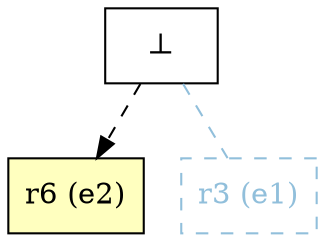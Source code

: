 digraph test {
  e0 -> e2 [style=dashed];
  e0 -> e1 [arrowhead=none color="#91bfdb" style=dashed];

  e2 [color="black" fillcolor="#ffffbf" label="r6 (e2)" shape=box style=filled];
  e1 [fillcolor="transparent" color="#91bfdb" label= <<FONT COLOR="#91bfdb">r3 (e1)</FONT>> shape=box style=dashed];
  e0 [fillcolor=white label="⊥" shape=box style=filled];
}
